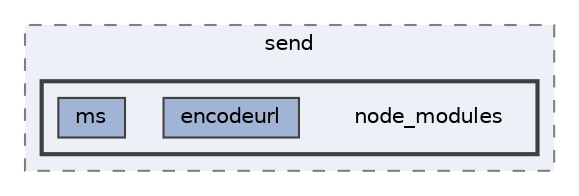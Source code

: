 digraph "node_modules"
{
 // INTERACTIVE_SVG=YES
 // LATEX_PDF_SIZE
  bgcolor="transparent";
  edge [fontname=Helvetica,fontsize=10,labelfontname=Helvetica,labelfontsize=10];
  node [fontname=Helvetica,fontsize=10,shape=box,height=0.2,width=0.4];
  compound=true
  subgraph clusterdir_f35a09136a19a65df0b7ea2b8b382fca {
    graph [ bgcolor="#edf0f7", pencolor="grey50", label="send", fontname=Helvetica,fontsize=10 style="filled,dashed", URL="dir_f35a09136a19a65df0b7ea2b8b382fca.html",tooltip=""]
  subgraph clusterdir_3350371341acb1912fbeac665f4e087e {
    graph [ bgcolor="#edf0f7", pencolor="grey25", label="", fontname=Helvetica,fontsize=10 style="filled,bold", URL="dir_3350371341acb1912fbeac665f4e087e.html",tooltip=""]
    dir_3350371341acb1912fbeac665f4e087e [shape=plaintext, label="node_modules"];
  dir_05c8763654f134544564e910175875bb [label="encodeurl", fillcolor="#a2b4d6", color="grey25", style="filled", URL="dir_05c8763654f134544564e910175875bb.html",tooltip=""];
  dir_a24bc8c8f9171214ea17678dba646034 [label="ms", fillcolor="#a2b4d6", color="grey25", style="filled", URL="dir_a24bc8c8f9171214ea17678dba646034.html",tooltip=""];
  }
  }
}
